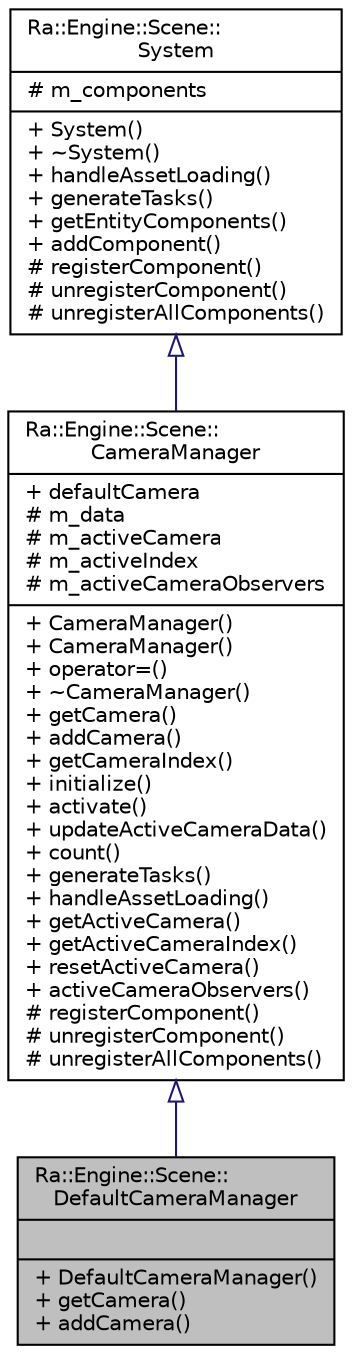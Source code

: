 digraph "Ra::Engine::Scene::DefaultCameraManager"
{
 // INTERACTIVE_SVG=YES
 // LATEX_PDF_SIZE
  edge [fontname="Helvetica",fontsize="10",labelfontname="Helvetica",labelfontsize="10"];
  node [fontname="Helvetica",fontsize="10",shape=record];
  Node1 [label="{Ra::Engine::Scene::\lDefaultCameraManager\n||+ DefaultCameraManager()\l+ getCamera()\l+ addCamera()\l}",height=0.2,width=0.4,color="black", fillcolor="grey75", style="filled", fontcolor="black",tooltip="DefaultCameraManager. A simple Camera Manager with a list of Cameras."];
  Node2 -> Node1 [dir="back",color="midnightblue",fontsize="10",style="solid",arrowtail="onormal",fontname="Helvetica"];
  Node2 [label="{Ra::Engine::Scene::\lCameraManager\n|+ defaultCamera\l# m_data\l# m_activeCamera\l# m_activeIndex\l# m_activeCameraObservers\l|+ CameraManager()\l+ CameraManager()\l+ operator=()\l+ ~CameraManager()\l+ getCamera()\l+ addCamera()\l+ getCameraIndex()\l+ initialize()\l+ activate()\l+ updateActiveCameraData()\l+ count()\l+ generateTasks()\l+ handleAssetLoading()\l+ getActiveCamera()\l+ getActiveCameraIndex()\l+ resetActiveCamera()\l+ activeCameraObservers()\l# registerComponent()\l# unregisterComponent()\l# unregisterAllComponents()\l}",height=0.2,width=0.4,color="black", fillcolor="white", style="filled",URL="$classRa_1_1Engine_1_1Scene_1_1CameraManager.html",tooltip=" "];
  Node3 -> Node2 [dir="back",color="midnightblue",fontsize="10",style="solid",arrowtail="onormal",fontname="Helvetica"];
  Node3 [label="{Ra::Engine::Scene::\lSystem\n|# m_components\l|+ System()\l+ ~System()\l+ handleAssetLoading()\l+ generateTasks()\l+ getEntityComponents()\l+ addComponent()\l# registerComponent()\l# unregisterComponent()\l# unregisterAllComponents()\l}",height=0.2,width=0.4,color="black", fillcolor="white", style="filled",URL="$classRa_1_1Engine_1_1Scene_1_1System.html",tooltip=" "];
}
